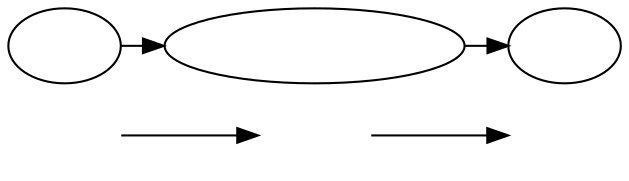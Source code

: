 digraph {
    graph [rankdir=LR, ranksep=.2];
    node  [style="state"];
    nodesep=0.1;

    subgraph {
        wordX     -> sequenceX;
        sequenceX -> resultX;
    }

    subgraph {
        word     -> sequence [label=" ", texlbl="$\begin{tabular}{c}analyse\\lexicale\end{tabular}$"  ];
        sequence -> result   [label=" ", texlbl="$\begin{tabular}{c}analyse\\syntaxique\end{tabular}$"];
    }

    wordX     [shape=plaintext, label=" ", texlbl="\code{7 + 42}"];
    sequenceX [shape=plaintext, label=" ", texlbl="$[[\code{7} \mapsto \dots], [\code{+} \mapsto \dots], [\code{42} \mapsto \dots]]$"];
    resultX   [shape=plaintext, label=" ", texlbl="\begin{tikzpicture}[node distance=2cm] \node [state, scale=.3] (foo1) {}; \node [state, scale=.3, below left of=foo1] (foo2) {}; \node [state, scale=.3, below right of=foo1] (foo3) {}; \node [state, scale=.3, below left of=foo3] (foo4) {}; \node [state, scale=.3, below right of=foo3] (foo5) {}; \draw [thick] (foo1) -- (foo2) (foo1) -- (foo3) (foo3) -- (foo4) (foo3) -- (foo5); \end{tikzpicture}"];

    word     [label=" ", texlbl="mot"                         ];
    sequence [label=" ", width=2, texlbl="séquence de lexèmes"];
    result   [style="state,accepting", label=" ", texlbl="AST"];
}
